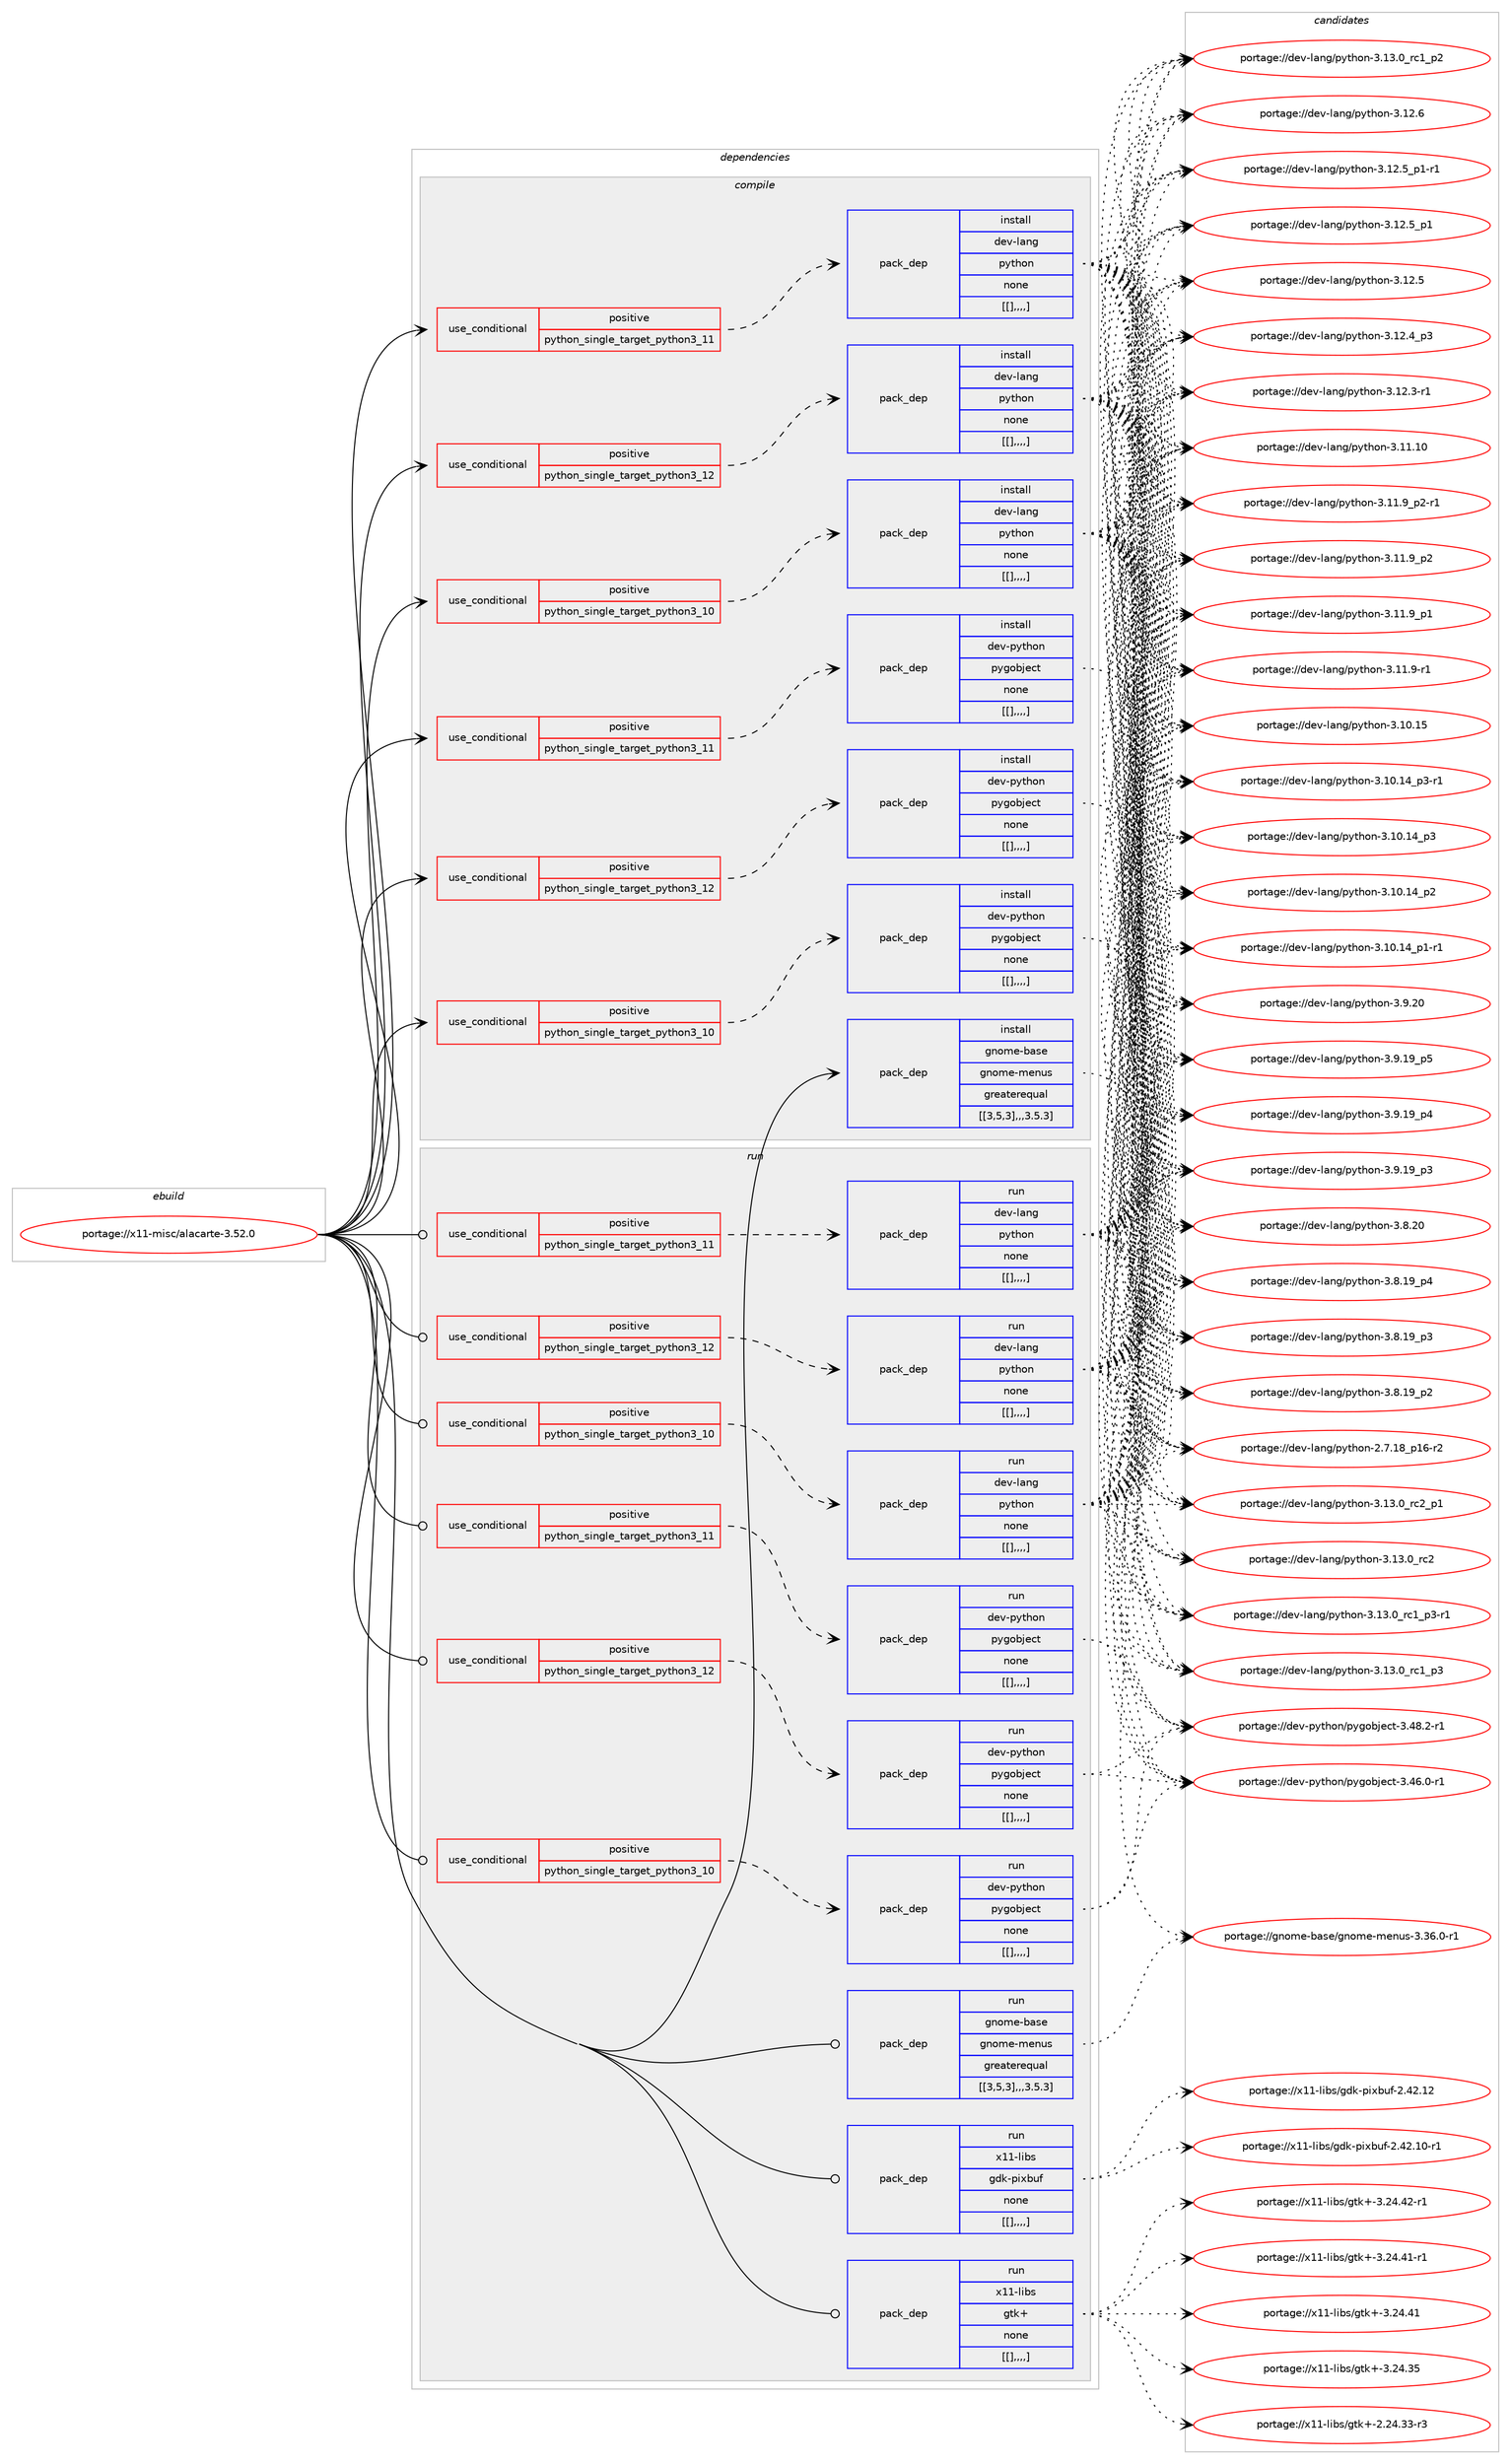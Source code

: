 digraph prolog {

# *************
# Graph options
# *************

newrank=true;
concentrate=true;
compound=true;
graph [rankdir=LR,fontname=Helvetica,fontsize=10,ranksep=1.5];#, ranksep=2.5, nodesep=0.2];
edge  [arrowhead=vee];
node  [fontname=Helvetica,fontsize=10];

# **********
# The ebuild
# **********

subgraph cluster_leftcol {
color=gray;
label=<<i>ebuild</i>>;
id [label="portage://x11-misc/alacarte-3.52.0", color=red, width=4, href="../x11-misc/alacarte-3.52.0.svg"];
}

# ****************
# The dependencies
# ****************

subgraph cluster_midcol {
color=gray;
label=<<i>dependencies</i>>;
subgraph cluster_compile {
fillcolor="#eeeeee";
style=filled;
label=<<i>compile</i>>;
subgraph cond12162 {
dependency34730 [label=<<TABLE BORDER="0" CELLBORDER="1" CELLSPACING="0" CELLPADDING="4"><TR><TD ROWSPAN="3" CELLPADDING="10">use_conditional</TD></TR><TR><TD>positive</TD></TR><TR><TD>python_single_target_python3_10</TD></TR></TABLE>>, shape=none, color=red];
subgraph pack22338 {
dependency34731 [label=<<TABLE BORDER="0" CELLBORDER="1" CELLSPACING="0" CELLPADDING="4" WIDTH="220"><TR><TD ROWSPAN="6" CELLPADDING="30">pack_dep</TD></TR><TR><TD WIDTH="110">install</TD></TR><TR><TD>dev-lang</TD></TR><TR><TD>python</TD></TR><TR><TD>none</TD></TR><TR><TD>[[],,,,]</TD></TR></TABLE>>, shape=none, color=blue];
}
dependency34730:e -> dependency34731:w [weight=20,style="dashed",arrowhead="vee"];
}
id:e -> dependency34730:w [weight=20,style="solid",arrowhead="vee"];
subgraph cond12163 {
dependency34732 [label=<<TABLE BORDER="0" CELLBORDER="1" CELLSPACING="0" CELLPADDING="4"><TR><TD ROWSPAN="3" CELLPADDING="10">use_conditional</TD></TR><TR><TD>positive</TD></TR><TR><TD>python_single_target_python3_10</TD></TR></TABLE>>, shape=none, color=red];
subgraph pack22339 {
dependency34733 [label=<<TABLE BORDER="0" CELLBORDER="1" CELLSPACING="0" CELLPADDING="4" WIDTH="220"><TR><TD ROWSPAN="6" CELLPADDING="30">pack_dep</TD></TR><TR><TD WIDTH="110">install</TD></TR><TR><TD>dev-python</TD></TR><TR><TD>pygobject</TD></TR><TR><TD>none</TD></TR><TR><TD>[[],,,,]</TD></TR></TABLE>>, shape=none, color=blue];
}
dependency34732:e -> dependency34733:w [weight=20,style="dashed",arrowhead="vee"];
}
id:e -> dependency34732:w [weight=20,style="solid",arrowhead="vee"];
subgraph cond12164 {
dependency34734 [label=<<TABLE BORDER="0" CELLBORDER="1" CELLSPACING="0" CELLPADDING="4"><TR><TD ROWSPAN="3" CELLPADDING="10">use_conditional</TD></TR><TR><TD>positive</TD></TR><TR><TD>python_single_target_python3_11</TD></TR></TABLE>>, shape=none, color=red];
subgraph pack22340 {
dependency34735 [label=<<TABLE BORDER="0" CELLBORDER="1" CELLSPACING="0" CELLPADDING="4" WIDTH="220"><TR><TD ROWSPAN="6" CELLPADDING="30">pack_dep</TD></TR><TR><TD WIDTH="110">install</TD></TR><TR><TD>dev-lang</TD></TR><TR><TD>python</TD></TR><TR><TD>none</TD></TR><TR><TD>[[],,,,]</TD></TR></TABLE>>, shape=none, color=blue];
}
dependency34734:e -> dependency34735:w [weight=20,style="dashed",arrowhead="vee"];
}
id:e -> dependency34734:w [weight=20,style="solid",arrowhead="vee"];
subgraph cond12165 {
dependency34736 [label=<<TABLE BORDER="0" CELLBORDER="1" CELLSPACING="0" CELLPADDING="4"><TR><TD ROWSPAN="3" CELLPADDING="10">use_conditional</TD></TR><TR><TD>positive</TD></TR><TR><TD>python_single_target_python3_11</TD></TR></TABLE>>, shape=none, color=red];
subgraph pack22341 {
dependency34737 [label=<<TABLE BORDER="0" CELLBORDER="1" CELLSPACING="0" CELLPADDING="4" WIDTH="220"><TR><TD ROWSPAN="6" CELLPADDING="30">pack_dep</TD></TR><TR><TD WIDTH="110">install</TD></TR><TR><TD>dev-python</TD></TR><TR><TD>pygobject</TD></TR><TR><TD>none</TD></TR><TR><TD>[[],,,,]</TD></TR></TABLE>>, shape=none, color=blue];
}
dependency34736:e -> dependency34737:w [weight=20,style="dashed",arrowhead="vee"];
}
id:e -> dependency34736:w [weight=20,style="solid",arrowhead="vee"];
subgraph cond12166 {
dependency34738 [label=<<TABLE BORDER="0" CELLBORDER="1" CELLSPACING="0" CELLPADDING="4"><TR><TD ROWSPAN="3" CELLPADDING="10">use_conditional</TD></TR><TR><TD>positive</TD></TR><TR><TD>python_single_target_python3_12</TD></TR></TABLE>>, shape=none, color=red];
subgraph pack22342 {
dependency34739 [label=<<TABLE BORDER="0" CELLBORDER="1" CELLSPACING="0" CELLPADDING="4" WIDTH="220"><TR><TD ROWSPAN="6" CELLPADDING="30">pack_dep</TD></TR><TR><TD WIDTH="110">install</TD></TR><TR><TD>dev-lang</TD></TR><TR><TD>python</TD></TR><TR><TD>none</TD></TR><TR><TD>[[],,,,]</TD></TR></TABLE>>, shape=none, color=blue];
}
dependency34738:e -> dependency34739:w [weight=20,style="dashed",arrowhead="vee"];
}
id:e -> dependency34738:w [weight=20,style="solid",arrowhead="vee"];
subgraph cond12167 {
dependency34740 [label=<<TABLE BORDER="0" CELLBORDER="1" CELLSPACING="0" CELLPADDING="4"><TR><TD ROWSPAN="3" CELLPADDING="10">use_conditional</TD></TR><TR><TD>positive</TD></TR><TR><TD>python_single_target_python3_12</TD></TR></TABLE>>, shape=none, color=red];
subgraph pack22343 {
dependency34741 [label=<<TABLE BORDER="0" CELLBORDER="1" CELLSPACING="0" CELLPADDING="4" WIDTH="220"><TR><TD ROWSPAN="6" CELLPADDING="30">pack_dep</TD></TR><TR><TD WIDTH="110">install</TD></TR><TR><TD>dev-python</TD></TR><TR><TD>pygobject</TD></TR><TR><TD>none</TD></TR><TR><TD>[[],,,,]</TD></TR></TABLE>>, shape=none, color=blue];
}
dependency34740:e -> dependency34741:w [weight=20,style="dashed",arrowhead="vee"];
}
id:e -> dependency34740:w [weight=20,style="solid",arrowhead="vee"];
subgraph pack22344 {
dependency34742 [label=<<TABLE BORDER="0" CELLBORDER="1" CELLSPACING="0" CELLPADDING="4" WIDTH="220"><TR><TD ROWSPAN="6" CELLPADDING="30">pack_dep</TD></TR><TR><TD WIDTH="110">install</TD></TR><TR><TD>gnome-base</TD></TR><TR><TD>gnome-menus</TD></TR><TR><TD>greaterequal</TD></TR><TR><TD>[[3,5,3],,,3.5.3]</TD></TR></TABLE>>, shape=none, color=blue];
}
id:e -> dependency34742:w [weight=20,style="solid",arrowhead="vee"];
}
subgraph cluster_compileandrun {
fillcolor="#eeeeee";
style=filled;
label=<<i>compile and run</i>>;
}
subgraph cluster_run {
fillcolor="#eeeeee";
style=filled;
label=<<i>run</i>>;
subgraph cond12168 {
dependency34743 [label=<<TABLE BORDER="0" CELLBORDER="1" CELLSPACING="0" CELLPADDING="4"><TR><TD ROWSPAN="3" CELLPADDING="10">use_conditional</TD></TR><TR><TD>positive</TD></TR><TR><TD>python_single_target_python3_10</TD></TR></TABLE>>, shape=none, color=red];
subgraph pack22345 {
dependency34744 [label=<<TABLE BORDER="0" CELLBORDER="1" CELLSPACING="0" CELLPADDING="4" WIDTH="220"><TR><TD ROWSPAN="6" CELLPADDING="30">pack_dep</TD></TR><TR><TD WIDTH="110">run</TD></TR><TR><TD>dev-lang</TD></TR><TR><TD>python</TD></TR><TR><TD>none</TD></TR><TR><TD>[[],,,,]</TD></TR></TABLE>>, shape=none, color=blue];
}
dependency34743:e -> dependency34744:w [weight=20,style="dashed",arrowhead="vee"];
}
id:e -> dependency34743:w [weight=20,style="solid",arrowhead="odot"];
subgraph cond12169 {
dependency34745 [label=<<TABLE BORDER="0" CELLBORDER="1" CELLSPACING="0" CELLPADDING="4"><TR><TD ROWSPAN="3" CELLPADDING="10">use_conditional</TD></TR><TR><TD>positive</TD></TR><TR><TD>python_single_target_python3_10</TD></TR></TABLE>>, shape=none, color=red];
subgraph pack22346 {
dependency34746 [label=<<TABLE BORDER="0" CELLBORDER="1" CELLSPACING="0" CELLPADDING="4" WIDTH="220"><TR><TD ROWSPAN="6" CELLPADDING="30">pack_dep</TD></TR><TR><TD WIDTH="110">run</TD></TR><TR><TD>dev-python</TD></TR><TR><TD>pygobject</TD></TR><TR><TD>none</TD></TR><TR><TD>[[],,,,]</TD></TR></TABLE>>, shape=none, color=blue];
}
dependency34745:e -> dependency34746:w [weight=20,style="dashed",arrowhead="vee"];
}
id:e -> dependency34745:w [weight=20,style="solid",arrowhead="odot"];
subgraph cond12170 {
dependency34747 [label=<<TABLE BORDER="0" CELLBORDER="1" CELLSPACING="0" CELLPADDING="4"><TR><TD ROWSPAN="3" CELLPADDING="10">use_conditional</TD></TR><TR><TD>positive</TD></TR><TR><TD>python_single_target_python3_11</TD></TR></TABLE>>, shape=none, color=red];
subgraph pack22347 {
dependency34748 [label=<<TABLE BORDER="0" CELLBORDER="1" CELLSPACING="0" CELLPADDING="4" WIDTH="220"><TR><TD ROWSPAN="6" CELLPADDING="30">pack_dep</TD></TR><TR><TD WIDTH="110">run</TD></TR><TR><TD>dev-lang</TD></TR><TR><TD>python</TD></TR><TR><TD>none</TD></TR><TR><TD>[[],,,,]</TD></TR></TABLE>>, shape=none, color=blue];
}
dependency34747:e -> dependency34748:w [weight=20,style="dashed",arrowhead="vee"];
}
id:e -> dependency34747:w [weight=20,style="solid",arrowhead="odot"];
subgraph cond12171 {
dependency34749 [label=<<TABLE BORDER="0" CELLBORDER="1" CELLSPACING="0" CELLPADDING="4"><TR><TD ROWSPAN="3" CELLPADDING="10">use_conditional</TD></TR><TR><TD>positive</TD></TR><TR><TD>python_single_target_python3_11</TD></TR></TABLE>>, shape=none, color=red];
subgraph pack22348 {
dependency34750 [label=<<TABLE BORDER="0" CELLBORDER="1" CELLSPACING="0" CELLPADDING="4" WIDTH="220"><TR><TD ROWSPAN="6" CELLPADDING="30">pack_dep</TD></TR><TR><TD WIDTH="110">run</TD></TR><TR><TD>dev-python</TD></TR><TR><TD>pygobject</TD></TR><TR><TD>none</TD></TR><TR><TD>[[],,,,]</TD></TR></TABLE>>, shape=none, color=blue];
}
dependency34749:e -> dependency34750:w [weight=20,style="dashed",arrowhead="vee"];
}
id:e -> dependency34749:w [weight=20,style="solid",arrowhead="odot"];
subgraph cond12172 {
dependency34751 [label=<<TABLE BORDER="0" CELLBORDER="1" CELLSPACING="0" CELLPADDING="4"><TR><TD ROWSPAN="3" CELLPADDING="10">use_conditional</TD></TR><TR><TD>positive</TD></TR><TR><TD>python_single_target_python3_12</TD></TR></TABLE>>, shape=none, color=red];
subgraph pack22349 {
dependency34752 [label=<<TABLE BORDER="0" CELLBORDER="1" CELLSPACING="0" CELLPADDING="4" WIDTH="220"><TR><TD ROWSPAN="6" CELLPADDING="30">pack_dep</TD></TR><TR><TD WIDTH="110">run</TD></TR><TR><TD>dev-lang</TD></TR><TR><TD>python</TD></TR><TR><TD>none</TD></TR><TR><TD>[[],,,,]</TD></TR></TABLE>>, shape=none, color=blue];
}
dependency34751:e -> dependency34752:w [weight=20,style="dashed",arrowhead="vee"];
}
id:e -> dependency34751:w [weight=20,style="solid",arrowhead="odot"];
subgraph cond12173 {
dependency34753 [label=<<TABLE BORDER="0" CELLBORDER="1" CELLSPACING="0" CELLPADDING="4"><TR><TD ROWSPAN="3" CELLPADDING="10">use_conditional</TD></TR><TR><TD>positive</TD></TR><TR><TD>python_single_target_python3_12</TD></TR></TABLE>>, shape=none, color=red];
subgraph pack22350 {
dependency34754 [label=<<TABLE BORDER="0" CELLBORDER="1" CELLSPACING="0" CELLPADDING="4" WIDTH="220"><TR><TD ROWSPAN="6" CELLPADDING="30">pack_dep</TD></TR><TR><TD WIDTH="110">run</TD></TR><TR><TD>dev-python</TD></TR><TR><TD>pygobject</TD></TR><TR><TD>none</TD></TR><TR><TD>[[],,,,]</TD></TR></TABLE>>, shape=none, color=blue];
}
dependency34753:e -> dependency34754:w [weight=20,style="dashed",arrowhead="vee"];
}
id:e -> dependency34753:w [weight=20,style="solid",arrowhead="odot"];
subgraph pack22351 {
dependency34755 [label=<<TABLE BORDER="0" CELLBORDER="1" CELLSPACING="0" CELLPADDING="4" WIDTH="220"><TR><TD ROWSPAN="6" CELLPADDING="30">pack_dep</TD></TR><TR><TD WIDTH="110">run</TD></TR><TR><TD>gnome-base</TD></TR><TR><TD>gnome-menus</TD></TR><TR><TD>greaterequal</TD></TR><TR><TD>[[3,5,3],,,3.5.3]</TD></TR></TABLE>>, shape=none, color=blue];
}
id:e -> dependency34755:w [weight=20,style="solid",arrowhead="odot"];
subgraph pack22352 {
dependency34756 [label=<<TABLE BORDER="0" CELLBORDER="1" CELLSPACING="0" CELLPADDING="4" WIDTH="220"><TR><TD ROWSPAN="6" CELLPADDING="30">pack_dep</TD></TR><TR><TD WIDTH="110">run</TD></TR><TR><TD>x11-libs</TD></TR><TR><TD>gdk-pixbuf</TD></TR><TR><TD>none</TD></TR><TR><TD>[[],,,,]</TD></TR></TABLE>>, shape=none, color=blue];
}
id:e -> dependency34756:w [weight=20,style="solid",arrowhead="odot"];
subgraph pack22353 {
dependency34757 [label=<<TABLE BORDER="0" CELLBORDER="1" CELLSPACING="0" CELLPADDING="4" WIDTH="220"><TR><TD ROWSPAN="6" CELLPADDING="30">pack_dep</TD></TR><TR><TD WIDTH="110">run</TD></TR><TR><TD>x11-libs</TD></TR><TR><TD>gtk+</TD></TR><TR><TD>none</TD></TR><TR><TD>[[],,,,]</TD></TR></TABLE>>, shape=none, color=blue];
}
id:e -> dependency34757:w [weight=20,style="solid",arrowhead="odot"];
}
}

# **************
# The candidates
# **************

subgraph cluster_choices {
rank=same;
color=gray;
label=<<i>candidates</i>>;

subgraph choice22338 {
color=black;
nodesep=1;
choice100101118451089711010347112121116104111110455146495146489511499509511249 [label="portage://dev-lang/python-3.13.0_rc2_p1", color=red, width=4,href="../dev-lang/python-3.13.0_rc2_p1.svg"];
choice10010111845108971101034711212111610411111045514649514648951149950 [label="portage://dev-lang/python-3.13.0_rc2", color=red, width=4,href="../dev-lang/python-3.13.0_rc2.svg"];
choice1001011184510897110103471121211161041111104551464951464895114994995112514511449 [label="portage://dev-lang/python-3.13.0_rc1_p3-r1", color=red, width=4,href="../dev-lang/python-3.13.0_rc1_p3-r1.svg"];
choice100101118451089711010347112121116104111110455146495146489511499499511251 [label="portage://dev-lang/python-3.13.0_rc1_p3", color=red, width=4,href="../dev-lang/python-3.13.0_rc1_p3.svg"];
choice100101118451089711010347112121116104111110455146495146489511499499511250 [label="portage://dev-lang/python-3.13.0_rc1_p2", color=red, width=4,href="../dev-lang/python-3.13.0_rc1_p2.svg"];
choice10010111845108971101034711212111610411111045514649504654 [label="portage://dev-lang/python-3.12.6", color=red, width=4,href="../dev-lang/python-3.12.6.svg"];
choice1001011184510897110103471121211161041111104551464950465395112494511449 [label="portage://dev-lang/python-3.12.5_p1-r1", color=red, width=4,href="../dev-lang/python-3.12.5_p1-r1.svg"];
choice100101118451089711010347112121116104111110455146495046539511249 [label="portage://dev-lang/python-3.12.5_p1", color=red, width=4,href="../dev-lang/python-3.12.5_p1.svg"];
choice10010111845108971101034711212111610411111045514649504653 [label="portage://dev-lang/python-3.12.5", color=red, width=4,href="../dev-lang/python-3.12.5.svg"];
choice100101118451089711010347112121116104111110455146495046529511251 [label="portage://dev-lang/python-3.12.4_p3", color=red, width=4,href="../dev-lang/python-3.12.4_p3.svg"];
choice100101118451089711010347112121116104111110455146495046514511449 [label="portage://dev-lang/python-3.12.3-r1", color=red, width=4,href="../dev-lang/python-3.12.3-r1.svg"];
choice1001011184510897110103471121211161041111104551464949464948 [label="portage://dev-lang/python-3.11.10", color=red, width=4,href="../dev-lang/python-3.11.10.svg"];
choice1001011184510897110103471121211161041111104551464949465795112504511449 [label="portage://dev-lang/python-3.11.9_p2-r1", color=red, width=4,href="../dev-lang/python-3.11.9_p2-r1.svg"];
choice100101118451089711010347112121116104111110455146494946579511250 [label="portage://dev-lang/python-3.11.9_p2", color=red, width=4,href="../dev-lang/python-3.11.9_p2.svg"];
choice100101118451089711010347112121116104111110455146494946579511249 [label="portage://dev-lang/python-3.11.9_p1", color=red, width=4,href="../dev-lang/python-3.11.9_p1.svg"];
choice100101118451089711010347112121116104111110455146494946574511449 [label="portage://dev-lang/python-3.11.9-r1", color=red, width=4,href="../dev-lang/python-3.11.9-r1.svg"];
choice1001011184510897110103471121211161041111104551464948464953 [label="portage://dev-lang/python-3.10.15", color=red, width=4,href="../dev-lang/python-3.10.15.svg"];
choice100101118451089711010347112121116104111110455146494846495295112514511449 [label="portage://dev-lang/python-3.10.14_p3-r1", color=red, width=4,href="../dev-lang/python-3.10.14_p3-r1.svg"];
choice10010111845108971101034711212111610411111045514649484649529511251 [label="portage://dev-lang/python-3.10.14_p3", color=red, width=4,href="../dev-lang/python-3.10.14_p3.svg"];
choice10010111845108971101034711212111610411111045514649484649529511250 [label="portage://dev-lang/python-3.10.14_p2", color=red, width=4,href="../dev-lang/python-3.10.14_p2.svg"];
choice100101118451089711010347112121116104111110455146494846495295112494511449 [label="portage://dev-lang/python-3.10.14_p1-r1", color=red, width=4,href="../dev-lang/python-3.10.14_p1-r1.svg"];
choice10010111845108971101034711212111610411111045514657465048 [label="portage://dev-lang/python-3.9.20", color=red, width=4,href="../dev-lang/python-3.9.20.svg"];
choice100101118451089711010347112121116104111110455146574649579511253 [label="portage://dev-lang/python-3.9.19_p5", color=red, width=4,href="../dev-lang/python-3.9.19_p5.svg"];
choice100101118451089711010347112121116104111110455146574649579511252 [label="portage://dev-lang/python-3.9.19_p4", color=red, width=4,href="../dev-lang/python-3.9.19_p4.svg"];
choice100101118451089711010347112121116104111110455146574649579511251 [label="portage://dev-lang/python-3.9.19_p3", color=red, width=4,href="../dev-lang/python-3.9.19_p3.svg"];
choice10010111845108971101034711212111610411111045514656465048 [label="portage://dev-lang/python-3.8.20", color=red, width=4,href="../dev-lang/python-3.8.20.svg"];
choice100101118451089711010347112121116104111110455146564649579511252 [label="portage://dev-lang/python-3.8.19_p4", color=red, width=4,href="../dev-lang/python-3.8.19_p4.svg"];
choice100101118451089711010347112121116104111110455146564649579511251 [label="portage://dev-lang/python-3.8.19_p3", color=red, width=4,href="../dev-lang/python-3.8.19_p3.svg"];
choice100101118451089711010347112121116104111110455146564649579511250 [label="portage://dev-lang/python-3.8.19_p2", color=red, width=4,href="../dev-lang/python-3.8.19_p2.svg"];
choice100101118451089711010347112121116104111110455046554649569511249544511450 [label="portage://dev-lang/python-2.7.18_p16-r2", color=red, width=4,href="../dev-lang/python-2.7.18_p16-r2.svg"];
dependency34731:e -> choice100101118451089711010347112121116104111110455146495146489511499509511249:w [style=dotted,weight="100"];
dependency34731:e -> choice10010111845108971101034711212111610411111045514649514648951149950:w [style=dotted,weight="100"];
dependency34731:e -> choice1001011184510897110103471121211161041111104551464951464895114994995112514511449:w [style=dotted,weight="100"];
dependency34731:e -> choice100101118451089711010347112121116104111110455146495146489511499499511251:w [style=dotted,weight="100"];
dependency34731:e -> choice100101118451089711010347112121116104111110455146495146489511499499511250:w [style=dotted,weight="100"];
dependency34731:e -> choice10010111845108971101034711212111610411111045514649504654:w [style=dotted,weight="100"];
dependency34731:e -> choice1001011184510897110103471121211161041111104551464950465395112494511449:w [style=dotted,weight="100"];
dependency34731:e -> choice100101118451089711010347112121116104111110455146495046539511249:w [style=dotted,weight="100"];
dependency34731:e -> choice10010111845108971101034711212111610411111045514649504653:w [style=dotted,weight="100"];
dependency34731:e -> choice100101118451089711010347112121116104111110455146495046529511251:w [style=dotted,weight="100"];
dependency34731:e -> choice100101118451089711010347112121116104111110455146495046514511449:w [style=dotted,weight="100"];
dependency34731:e -> choice1001011184510897110103471121211161041111104551464949464948:w [style=dotted,weight="100"];
dependency34731:e -> choice1001011184510897110103471121211161041111104551464949465795112504511449:w [style=dotted,weight="100"];
dependency34731:e -> choice100101118451089711010347112121116104111110455146494946579511250:w [style=dotted,weight="100"];
dependency34731:e -> choice100101118451089711010347112121116104111110455146494946579511249:w [style=dotted,weight="100"];
dependency34731:e -> choice100101118451089711010347112121116104111110455146494946574511449:w [style=dotted,weight="100"];
dependency34731:e -> choice1001011184510897110103471121211161041111104551464948464953:w [style=dotted,weight="100"];
dependency34731:e -> choice100101118451089711010347112121116104111110455146494846495295112514511449:w [style=dotted,weight="100"];
dependency34731:e -> choice10010111845108971101034711212111610411111045514649484649529511251:w [style=dotted,weight="100"];
dependency34731:e -> choice10010111845108971101034711212111610411111045514649484649529511250:w [style=dotted,weight="100"];
dependency34731:e -> choice100101118451089711010347112121116104111110455146494846495295112494511449:w [style=dotted,weight="100"];
dependency34731:e -> choice10010111845108971101034711212111610411111045514657465048:w [style=dotted,weight="100"];
dependency34731:e -> choice100101118451089711010347112121116104111110455146574649579511253:w [style=dotted,weight="100"];
dependency34731:e -> choice100101118451089711010347112121116104111110455146574649579511252:w [style=dotted,weight="100"];
dependency34731:e -> choice100101118451089711010347112121116104111110455146574649579511251:w [style=dotted,weight="100"];
dependency34731:e -> choice10010111845108971101034711212111610411111045514656465048:w [style=dotted,weight="100"];
dependency34731:e -> choice100101118451089711010347112121116104111110455146564649579511252:w [style=dotted,weight="100"];
dependency34731:e -> choice100101118451089711010347112121116104111110455146564649579511251:w [style=dotted,weight="100"];
dependency34731:e -> choice100101118451089711010347112121116104111110455146564649579511250:w [style=dotted,weight="100"];
dependency34731:e -> choice100101118451089711010347112121116104111110455046554649569511249544511450:w [style=dotted,weight="100"];
}
subgraph choice22339 {
color=black;
nodesep=1;
choice10010111845112121116104111110471121211031119810610199116455146525646504511449 [label="portage://dev-python/pygobject-3.48.2-r1", color=red, width=4,href="../dev-python/pygobject-3.48.2-r1.svg"];
choice10010111845112121116104111110471121211031119810610199116455146525446484511449 [label="portage://dev-python/pygobject-3.46.0-r1", color=red, width=4,href="../dev-python/pygobject-3.46.0-r1.svg"];
dependency34733:e -> choice10010111845112121116104111110471121211031119810610199116455146525646504511449:w [style=dotted,weight="100"];
dependency34733:e -> choice10010111845112121116104111110471121211031119810610199116455146525446484511449:w [style=dotted,weight="100"];
}
subgraph choice22340 {
color=black;
nodesep=1;
choice100101118451089711010347112121116104111110455146495146489511499509511249 [label="portage://dev-lang/python-3.13.0_rc2_p1", color=red, width=4,href="../dev-lang/python-3.13.0_rc2_p1.svg"];
choice10010111845108971101034711212111610411111045514649514648951149950 [label="portage://dev-lang/python-3.13.0_rc2", color=red, width=4,href="../dev-lang/python-3.13.0_rc2.svg"];
choice1001011184510897110103471121211161041111104551464951464895114994995112514511449 [label="portage://dev-lang/python-3.13.0_rc1_p3-r1", color=red, width=4,href="../dev-lang/python-3.13.0_rc1_p3-r1.svg"];
choice100101118451089711010347112121116104111110455146495146489511499499511251 [label="portage://dev-lang/python-3.13.0_rc1_p3", color=red, width=4,href="../dev-lang/python-3.13.0_rc1_p3.svg"];
choice100101118451089711010347112121116104111110455146495146489511499499511250 [label="portage://dev-lang/python-3.13.0_rc1_p2", color=red, width=4,href="../dev-lang/python-3.13.0_rc1_p2.svg"];
choice10010111845108971101034711212111610411111045514649504654 [label="portage://dev-lang/python-3.12.6", color=red, width=4,href="../dev-lang/python-3.12.6.svg"];
choice1001011184510897110103471121211161041111104551464950465395112494511449 [label="portage://dev-lang/python-3.12.5_p1-r1", color=red, width=4,href="../dev-lang/python-3.12.5_p1-r1.svg"];
choice100101118451089711010347112121116104111110455146495046539511249 [label="portage://dev-lang/python-3.12.5_p1", color=red, width=4,href="../dev-lang/python-3.12.5_p1.svg"];
choice10010111845108971101034711212111610411111045514649504653 [label="portage://dev-lang/python-3.12.5", color=red, width=4,href="../dev-lang/python-3.12.5.svg"];
choice100101118451089711010347112121116104111110455146495046529511251 [label="portage://dev-lang/python-3.12.4_p3", color=red, width=4,href="../dev-lang/python-3.12.4_p3.svg"];
choice100101118451089711010347112121116104111110455146495046514511449 [label="portage://dev-lang/python-3.12.3-r1", color=red, width=4,href="../dev-lang/python-3.12.3-r1.svg"];
choice1001011184510897110103471121211161041111104551464949464948 [label="portage://dev-lang/python-3.11.10", color=red, width=4,href="../dev-lang/python-3.11.10.svg"];
choice1001011184510897110103471121211161041111104551464949465795112504511449 [label="portage://dev-lang/python-3.11.9_p2-r1", color=red, width=4,href="../dev-lang/python-3.11.9_p2-r1.svg"];
choice100101118451089711010347112121116104111110455146494946579511250 [label="portage://dev-lang/python-3.11.9_p2", color=red, width=4,href="../dev-lang/python-3.11.9_p2.svg"];
choice100101118451089711010347112121116104111110455146494946579511249 [label="portage://dev-lang/python-3.11.9_p1", color=red, width=4,href="../dev-lang/python-3.11.9_p1.svg"];
choice100101118451089711010347112121116104111110455146494946574511449 [label="portage://dev-lang/python-3.11.9-r1", color=red, width=4,href="../dev-lang/python-3.11.9-r1.svg"];
choice1001011184510897110103471121211161041111104551464948464953 [label="portage://dev-lang/python-3.10.15", color=red, width=4,href="../dev-lang/python-3.10.15.svg"];
choice100101118451089711010347112121116104111110455146494846495295112514511449 [label="portage://dev-lang/python-3.10.14_p3-r1", color=red, width=4,href="../dev-lang/python-3.10.14_p3-r1.svg"];
choice10010111845108971101034711212111610411111045514649484649529511251 [label="portage://dev-lang/python-3.10.14_p3", color=red, width=4,href="../dev-lang/python-3.10.14_p3.svg"];
choice10010111845108971101034711212111610411111045514649484649529511250 [label="portage://dev-lang/python-3.10.14_p2", color=red, width=4,href="../dev-lang/python-3.10.14_p2.svg"];
choice100101118451089711010347112121116104111110455146494846495295112494511449 [label="portage://dev-lang/python-3.10.14_p1-r1", color=red, width=4,href="../dev-lang/python-3.10.14_p1-r1.svg"];
choice10010111845108971101034711212111610411111045514657465048 [label="portage://dev-lang/python-3.9.20", color=red, width=4,href="../dev-lang/python-3.9.20.svg"];
choice100101118451089711010347112121116104111110455146574649579511253 [label="portage://dev-lang/python-3.9.19_p5", color=red, width=4,href="../dev-lang/python-3.9.19_p5.svg"];
choice100101118451089711010347112121116104111110455146574649579511252 [label="portage://dev-lang/python-3.9.19_p4", color=red, width=4,href="../dev-lang/python-3.9.19_p4.svg"];
choice100101118451089711010347112121116104111110455146574649579511251 [label="portage://dev-lang/python-3.9.19_p3", color=red, width=4,href="../dev-lang/python-3.9.19_p3.svg"];
choice10010111845108971101034711212111610411111045514656465048 [label="portage://dev-lang/python-3.8.20", color=red, width=4,href="../dev-lang/python-3.8.20.svg"];
choice100101118451089711010347112121116104111110455146564649579511252 [label="portage://dev-lang/python-3.8.19_p4", color=red, width=4,href="../dev-lang/python-3.8.19_p4.svg"];
choice100101118451089711010347112121116104111110455146564649579511251 [label="portage://dev-lang/python-3.8.19_p3", color=red, width=4,href="../dev-lang/python-3.8.19_p3.svg"];
choice100101118451089711010347112121116104111110455146564649579511250 [label="portage://dev-lang/python-3.8.19_p2", color=red, width=4,href="../dev-lang/python-3.8.19_p2.svg"];
choice100101118451089711010347112121116104111110455046554649569511249544511450 [label="portage://dev-lang/python-2.7.18_p16-r2", color=red, width=4,href="../dev-lang/python-2.7.18_p16-r2.svg"];
dependency34735:e -> choice100101118451089711010347112121116104111110455146495146489511499509511249:w [style=dotted,weight="100"];
dependency34735:e -> choice10010111845108971101034711212111610411111045514649514648951149950:w [style=dotted,weight="100"];
dependency34735:e -> choice1001011184510897110103471121211161041111104551464951464895114994995112514511449:w [style=dotted,weight="100"];
dependency34735:e -> choice100101118451089711010347112121116104111110455146495146489511499499511251:w [style=dotted,weight="100"];
dependency34735:e -> choice100101118451089711010347112121116104111110455146495146489511499499511250:w [style=dotted,weight="100"];
dependency34735:e -> choice10010111845108971101034711212111610411111045514649504654:w [style=dotted,weight="100"];
dependency34735:e -> choice1001011184510897110103471121211161041111104551464950465395112494511449:w [style=dotted,weight="100"];
dependency34735:e -> choice100101118451089711010347112121116104111110455146495046539511249:w [style=dotted,weight="100"];
dependency34735:e -> choice10010111845108971101034711212111610411111045514649504653:w [style=dotted,weight="100"];
dependency34735:e -> choice100101118451089711010347112121116104111110455146495046529511251:w [style=dotted,weight="100"];
dependency34735:e -> choice100101118451089711010347112121116104111110455146495046514511449:w [style=dotted,weight="100"];
dependency34735:e -> choice1001011184510897110103471121211161041111104551464949464948:w [style=dotted,weight="100"];
dependency34735:e -> choice1001011184510897110103471121211161041111104551464949465795112504511449:w [style=dotted,weight="100"];
dependency34735:e -> choice100101118451089711010347112121116104111110455146494946579511250:w [style=dotted,weight="100"];
dependency34735:e -> choice100101118451089711010347112121116104111110455146494946579511249:w [style=dotted,weight="100"];
dependency34735:e -> choice100101118451089711010347112121116104111110455146494946574511449:w [style=dotted,weight="100"];
dependency34735:e -> choice1001011184510897110103471121211161041111104551464948464953:w [style=dotted,weight="100"];
dependency34735:e -> choice100101118451089711010347112121116104111110455146494846495295112514511449:w [style=dotted,weight="100"];
dependency34735:e -> choice10010111845108971101034711212111610411111045514649484649529511251:w [style=dotted,weight="100"];
dependency34735:e -> choice10010111845108971101034711212111610411111045514649484649529511250:w [style=dotted,weight="100"];
dependency34735:e -> choice100101118451089711010347112121116104111110455146494846495295112494511449:w [style=dotted,weight="100"];
dependency34735:e -> choice10010111845108971101034711212111610411111045514657465048:w [style=dotted,weight="100"];
dependency34735:e -> choice100101118451089711010347112121116104111110455146574649579511253:w [style=dotted,weight="100"];
dependency34735:e -> choice100101118451089711010347112121116104111110455146574649579511252:w [style=dotted,weight="100"];
dependency34735:e -> choice100101118451089711010347112121116104111110455146574649579511251:w [style=dotted,weight="100"];
dependency34735:e -> choice10010111845108971101034711212111610411111045514656465048:w [style=dotted,weight="100"];
dependency34735:e -> choice100101118451089711010347112121116104111110455146564649579511252:w [style=dotted,weight="100"];
dependency34735:e -> choice100101118451089711010347112121116104111110455146564649579511251:w [style=dotted,weight="100"];
dependency34735:e -> choice100101118451089711010347112121116104111110455146564649579511250:w [style=dotted,weight="100"];
dependency34735:e -> choice100101118451089711010347112121116104111110455046554649569511249544511450:w [style=dotted,weight="100"];
}
subgraph choice22341 {
color=black;
nodesep=1;
choice10010111845112121116104111110471121211031119810610199116455146525646504511449 [label="portage://dev-python/pygobject-3.48.2-r1", color=red, width=4,href="../dev-python/pygobject-3.48.2-r1.svg"];
choice10010111845112121116104111110471121211031119810610199116455146525446484511449 [label="portage://dev-python/pygobject-3.46.0-r1", color=red, width=4,href="../dev-python/pygobject-3.46.0-r1.svg"];
dependency34737:e -> choice10010111845112121116104111110471121211031119810610199116455146525646504511449:w [style=dotted,weight="100"];
dependency34737:e -> choice10010111845112121116104111110471121211031119810610199116455146525446484511449:w [style=dotted,weight="100"];
}
subgraph choice22342 {
color=black;
nodesep=1;
choice100101118451089711010347112121116104111110455146495146489511499509511249 [label="portage://dev-lang/python-3.13.0_rc2_p1", color=red, width=4,href="../dev-lang/python-3.13.0_rc2_p1.svg"];
choice10010111845108971101034711212111610411111045514649514648951149950 [label="portage://dev-lang/python-3.13.0_rc2", color=red, width=4,href="../dev-lang/python-3.13.0_rc2.svg"];
choice1001011184510897110103471121211161041111104551464951464895114994995112514511449 [label="portage://dev-lang/python-3.13.0_rc1_p3-r1", color=red, width=4,href="../dev-lang/python-3.13.0_rc1_p3-r1.svg"];
choice100101118451089711010347112121116104111110455146495146489511499499511251 [label="portage://dev-lang/python-3.13.0_rc1_p3", color=red, width=4,href="../dev-lang/python-3.13.0_rc1_p3.svg"];
choice100101118451089711010347112121116104111110455146495146489511499499511250 [label="portage://dev-lang/python-3.13.0_rc1_p2", color=red, width=4,href="../dev-lang/python-3.13.0_rc1_p2.svg"];
choice10010111845108971101034711212111610411111045514649504654 [label="portage://dev-lang/python-3.12.6", color=red, width=4,href="../dev-lang/python-3.12.6.svg"];
choice1001011184510897110103471121211161041111104551464950465395112494511449 [label="portage://dev-lang/python-3.12.5_p1-r1", color=red, width=4,href="../dev-lang/python-3.12.5_p1-r1.svg"];
choice100101118451089711010347112121116104111110455146495046539511249 [label="portage://dev-lang/python-3.12.5_p1", color=red, width=4,href="../dev-lang/python-3.12.5_p1.svg"];
choice10010111845108971101034711212111610411111045514649504653 [label="portage://dev-lang/python-3.12.5", color=red, width=4,href="../dev-lang/python-3.12.5.svg"];
choice100101118451089711010347112121116104111110455146495046529511251 [label="portage://dev-lang/python-3.12.4_p3", color=red, width=4,href="../dev-lang/python-3.12.4_p3.svg"];
choice100101118451089711010347112121116104111110455146495046514511449 [label="portage://dev-lang/python-3.12.3-r1", color=red, width=4,href="../dev-lang/python-3.12.3-r1.svg"];
choice1001011184510897110103471121211161041111104551464949464948 [label="portage://dev-lang/python-3.11.10", color=red, width=4,href="../dev-lang/python-3.11.10.svg"];
choice1001011184510897110103471121211161041111104551464949465795112504511449 [label="portage://dev-lang/python-3.11.9_p2-r1", color=red, width=4,href="../dev-lang/python-3.11.9_p2-r1.svg"];
choice100101118451089711010347112121116104111110455146494946579511250 [label="portage://dev-lang/python-3.11.9_p2", color=red, width=4,href="../dev-lang/python-3.11.9_p2.svg"];
choice100101118451089711010347112121116104111110455146494946579511249 [label="portage://dev-lang/python-3.11.9_p1", color=red, width=4,href="../dev-lang/python-3.11.9_p1.svg"];
choice100101118451089711010347112121116104111110455146494946574511449 [label="portage://dev-lang/python-3.11.9-r1", color=red, width=4,href="../dev-lang/python-3.11.9-r1.svg"];
choice1001011184510897110103471121211161041111104551464948464953 [label="portage://dev-lang/python-3.10.15", color=red, width=4,href="../dev-lang/python-3.10.15.svg"];
choice100101118451089711010347112121116104111110455146494846495295112514511449 [label="portage://dev-lang/python-3.10.14_p3-r1", color=red, width=4,href="../dev-lang/python-3.10.14_p3-r1.svg"];
choice10010111845108971101034711212111610411111045514649484649529511251 [label="portage://dev-lang/python-3.10.14_p3", color=red, width=4,href="../dev-lang/python-3.10.14_p3.svg"];
choice10010111845108971101034711212111610411111045514649484649529511250 [label="portage://dev-lang/python-3.10.14_p2", color=red, width=4,href="../dev-lang/python-3.10.14_p2.svg"];
choice100101118451089711010347112121116104111110455146494846495295112494511449 [label="portage://dev-lang/python-3.10.14_p1-r1", color=red, width=4,href="../dev-lang/python-3.10.14_p1-r1.svg"];
choice10010111845108971101034711212111610411111045514657465048 [label="portage://dev-lang/python-3.9.20", color=red, width=4,href="../dev-lang/python-3.9.20.svg"];
choice100101118451089711010347112121116104111110455146574649579511253 [label="portage://dev-lang/python-3.9.19_p5", color=red, width=4,href="../dev-lang/python-3.9.19_p5.svg"];
choice100101118451089711010347112121116104111110455146574649579511252 [label="portage://dev-lang/python-3.9.19_p4", color=red, width=4,href="../dev-lang/python-3.9.19_p4.svg"];
choice100101118451089711010347112121116104111110455146574649579511251 [label="portage://dev-lang/python-3.9.19_p3", color=red, width=4,href="../dev-lang/python-3.9.19_p3.svg"];
choice10010111845108971101034711212111610411111045514656465048 [label="portage://dev-lang/python-3.8.20", color=red, width=4,href="../dev-lang/python-3.8.20.svg"];
choice100101118451089711010347112121116104111110455146564649579511252 [label="portage://dev-lang/python-3.8.19_p4", color=red, width=4,href="../dev-lang/python-3.8.19_p4.svg"];
choice100101118451089711010347112121116104111110455146564649579511251 [label="portage://dev-lang/python-3.8.19_p3", color=red, width=4,href="../dev-lang/python-3.8.19_p3.svg"];
choice100101118451089711010347112121116104111110455146564649579511250 [label="portage://dev-lang/python-3.8.19_p2", color=red, width=4,href="../dev-lang/python-3.8.19_p2.svg"];
choice100101118451089711010347112121116104111110455046554649569511249544511450 [label="portage://dev-lang/python-2.7.18_p16-r2", color=red, width=4,href="../dev-lang/python-2.7.18_p16-r2.svg"];
dependency34739:e -> choice100101118451089711010347112121116104111110455146495146489511499509511249:w [style=dotted,weight="100"];
dependency34739:e -> choice10010111845108971101034711212111610411111045514649514648951149950:w [style=dotted,weight="100"];
dependency34739:e -> choice1001011184510897110103471121211161041111104551464951464895114994995112514511449:w [style=dotted,weight="100"];
dependency34739:e -> choice100101118451089711010347112121116104111110455146495146489511499499511251:w [style=dotted,weight="100"];
dependency34739:e -> choice100101118451089711010347112121116104111110455146495146489511499499511250:w [style=dotted,weight="100"];
dependency34739:e -> choice10010111845108971101034711212111610411111045514649504654:w [style=dotted,weight="100"];
dependency34739:e -> choice1001011184510897110103471121211161041111104551464950465395112494511449:w [style=dotted,weight="100"];
dependency34739:e -> choice100101118451089711010347112121116104111110455146495046539511249:w [style=dotted,weight="100"];
dependency34739:e -> choice10010111845108971101034711212111610411111045514649504653:w [style=dotted,weight="100"];
dependency34739:e -> choice100101118451089711010347112121116104111110455146495046529511251:w [style=dotted,weight="100"];
dependency34739:e -> choice100101118451089711010347112121116104111110455146495046514511449:w [style=dotted,weight="100"];
dependency34739:e -> choice1001011184510897110103471121211161041111104551464949464948:w [style=dotted,weight="100"];
dependency34739:e -> choice1001011184510897110103471121211161041111104551464949465795112504511449:w [style=dotted,weight="100"];
dependency34739:e -> choice100101118451089711010347112121116104111110455146494946579511250:w [style=dotted,weight="100"];
dependency34739:e -> choice100101118451089711010347112121116104111110455146494946579511249:w [style=dotted,weight="100"];
dependency34739:e -> choice100101118451089711010347112121116104111110455146494946574511449:w [style=dotted,weight="100"];
dependency34739:e -> choice1001011184510897110103471121211161041111104551464948464953:w [style=dotted,weight="100"];
dependency34739:e -> choice100101118451089711010347112121116104111110455146494846495295112514511449:w [style=dotted,weight="100"];
dependency34739:e -> choice10010111845108971101034711212111610411111045514649484649529511251:w [style=dotted,weight="100"];
dependency34739:e -> choice10010111845108971101034711212111610411111045514649484649529511250:w [style=dotted,weight="100"];
dependency34739:e -> choice100101118451089711010347112121116104111110455146494846495295112494511449:w [style=dotted,weight="100"];
dependency34739:e -> choice10010111845108971101034711212111610411111045514657465048:w [style=dotted,weight="100"];
dependency34739:e -> choice100101118451089711010347112121116104111110455146574649579511253:w [style=dotted,weight="100"];
dependency34739:e -> choice100101118451089711010347112121116104111110455146574649579511252:w [style=dotted,weight="100"];
dependency34739:e -> choice100101118451089711010347112121116104111110455146574649579511251:w [style=dotted,weight="100"];
dependency34739:e -> choice10010111845108971101034711212111610411111045514656465048:w [style=dotted,weight="100"];
dependency34739:e -> choice100101118451089711010347112121116104111110455146564649579511252:w [style=dotted,weight="100"];
dependency34739:e -> choice100101118451089711010347112121116104111110455146564649579511251:w [style=dotted,weight="100"];
dependency34739:e -> choice100101118451089711010347112121116104111110455146564649579511250:w [style=dotted,weight="100"];
dependency34739:e -> choice100101118451089711010347112121116104111110455046554649569511249544511450:w [style=dotted,weight="100"];
}
subgraph choice22343 {
color=black;
nodesep=1;
choice10010111845112121116104111110471121211031119810610199116455146525646504511449 [label="portage://dev-python/pygobject-3.48.2-r1", color=red, width=4,href="../dev-python/pygobject-3.48.2-r1.svg"];
choice10010111845112121116104111110471121211031119810610199116455146525446484511449 [label="portage://dev-python/pygobject-3.46.0-r1", color=red, width=4,href="../dev-python/pygobject-3.46.0-r1.svg"];
dependency34741:e -> choice10010111845112121116104111110471121211031119810610199116455146525646504511449:w [style=dotted,weight="100"];
dependency34741:e -> choice10010111845112121116104111110471121211031119810610199116455146525446484511449:w [style=dotted,weight="100"];
}
subgraph choice22344 {
color=black;
nodesep=1;
choice1031101111091014598971151014710311011110910145109101110117115455146515446484511449 [label="portage://gnome-base/gnome-menus-3.36.0-r1", color=red, width=4,href="../gnome-base/gnome-menus-3.36.0-r1.svg"];
dependency34742:e -> choice1031101111091014598971151014710311011110910145109101110117115455146515446484511449:w [style=dotted,weight="100"];
}
subgraph choice22345 {
color=black;
nodesep=1;
choice100101118451089711010347112121116104111110455146495146489511499509511249 [label="portage://dev-lang/python-3.13.0_rc2_p1", color=red, width=4,href="../dev-lang/python-3.13.0_rc2_p1.svg"];
choice10010111845108971101034711212111610411111045514649514648951149950 [label="portage://dev-lang/python-3.13.0_rc2", color=red, width=4,href="../dev-lang/python-3.13.0_rc2.svg"];
choice1001011184510897110103471121211161041111104551464951464895114994995112514511449 [label="portage://dev-lang/python-3.13.0_rc1_p3-r1", color=red, width=4,href="../dev-lang/python-3.13.0_rc1_p3-r1.svg"];
choice100101118451089711010347112121116104111110455146495146489511499499511251 [label="portage://dev-lang/python-3.13.0_rc1_p3", color=red, width=4,href="../dev-lang/python-3.13.0_rc1_p3.svg"];
choice100101118451089711010347112121116104111110455146495146489511499499511250 [label="portage://dev-lang/python-3.13.0_rc1_p2", color=red, width=4,href="../dev-lang/python-3.13.0_rc1_p2.svg"];
choice10010111845108971101034711212111610411111045514649504654 [label="portage://dev-lang/python-3.12.6", color=red, width=4,href="../dev-lang/python-3.12.6.svg"];
choice1001011184510897110103471121211161041111104551464950465395112494511449 [label="portage://dev-lang/python-3.12.5_p1-r1", color=red, width=4,href="../dev-lang/python-3.12.5_p1-r1.svg"];
choice100101118451089711010347112121116104111110455146495046539511249 [label="portage://dev-lang/python-3.12.5_p1", color=red, width=4,href="../dev-lang/python-3.12.5_p1.svg"];
choice10010111845108971101034711212111610411111045514649504653 [label="portage://dev-lang/python-3.12.5", color=red, width=4,href="../dev-lang/python-3.12.5.svg"];
choice100101118451089711010347112121116104111110455146495046529511251 [label="portage://dev-lang/python-3.12.4_p3", color=red, width=4,href="../dev-lang/python-3.12.4_p3.svg"];
choice100101118451089711010347112121116104111110455146495046514511449 [label="portage://dev-lang/python-3.12.3-r1", color=red, width=4,href="../dev-lang/python-3.12.3-r1.svg"];
choice1001011184510897110103471121211161041111104551464949464948 [label="portage://dev-lang/python-3.11.10", color=red, width=4,href="../dev-lang/python-3.11.10.svg"];
choice1001011184510897110103471121211161041111104551464949465795112504511449 [label="portage://dev-lang/python-3.11.9_p2-r1", color=red, width=4,href="../dev-lang/python-3.11.9_p2-r1.svg"];
choice100101118451089711010347112121116104111110455146494946579511250 [label="portage://dev-lang/python-3.11.9_p2", color=red, width=4,href="../dev-lang/python-3.11.9_p2.svg"];
choice100101118451089711010347112121116104111110455146494946579511249 [label="portage://dev-lang/python-3.11.9_p1", color=red, width=4,href="../dev-lang/python-3.11.9_p1.svg"];
choice100101118451089711010347112121116104111110455146494946574511449 [label="portage://dev-lang/python-3.11.9-r1", color=red, width=4,href="../dev-lang/python-3.11.9-r1.svg"];
choice1001011184510897110103471121211161041111104551464948464953 [label="portage://dev-lang/python-3.10.15", color=red, width=4,href="../dev-lang/python-3.10.15.svg"];
choice100101118451089711010347112121116104111110455146494846495295112514511449 [label="portage://dev-lang/python-3.10.14_p3-r1", color=red, width=4,href="../dev-lang/python-3.10.14_p3-r1.svg"];
choice10010111845108971101034711212111610411111045514649484649529511251 [label="portage://dev-lang/python-3.10.14_p3", color=red, width=4,href="../dev-lang/python-3.10.14_p3.svg"];
choice10010111845108971101034711212111610411111045514649484649529511250 [label="portage://dev-lang/python-3.10.14_p2", color=red, width=4,href="../dev-lang/python-3.10.14_p2.svg"];
choice100101118451089711010347112121116104111110455146494846495295112494511449 [label="portage://dev-lang/python-3.10.14_p1-r1", color=red, width=4,href="../dev-lang/python-3.10.14_p1-r1.svg"];
choice10010111845108971101034711212111610411111045514657465048 [label="portage://dev-lang/python-3.9.20", color=red, width=4,href="../dev-lang/python-3.9.20.svg"];
choice100101118451089711010347112121116104111110455146574649579511253 [label="portage://dev-lang/python-3.9.19_p5", color=red, width=4,href="../dev-lang/python-3.9.19_p5.svg"];
choice100101118451089711010347112121116104111110455146574649579511252 [label="portage://dev-lang/python-3.9.19_p4", color=red, width=4,href="../dev-lang/python-3.9.19_p4.svg"];
choice100101118451089711010347112121116104111110455146574649579511251 [label="portage://dev-lang/python-3.9.19_p3", color=red, width=4,href="../dev-lang/python-3.9.19_p3.svg"];
choice10010111845108971101034711212111610411111045514656465048 [label="portage://dev-lang/python-3.8.20", color=red, width=4,href="../dev-lang/python-3.8.20.svg"];
choice100101118451089711010347112121116104111110455146564649579511252 [label="portage://dev-lang/python-3.8.19_p4", color=red, width=4,href="../dev-lang/python-3.8.19_p4.svg"];
choice100101118451089711010347112121116104111110455146564649579511251 [label="portage://dev-lang/python-3.8.19_p3", color=red, width=4,href="../dev-lang/python-3.8.19_p3.svg"];
choice100101118451089711010347112121116104111110455146564649579511250 [label="portage://dev-lang/python-3.8.19_p2", color=red, width=4,href="../dev-lang/python-3.8.19_p2.svg"];
choice100101118451089711010347112121116104111110455046554649569511249544511450 [label="portage://dev-lang/python-2.7.18_p16-r2", color=red, width=4,href="../dev-lang/python-2.7.18_p16-r2.svg"];
dependency34744:e -> choice100101118451089711010347112121116104111110455146495146489511499509511249:w [style=dotted,weight="100"];
dependency34744:e -> choice10010111845108971101034711212111610411111045514649514648951149950:w [style=dotted,weight="100"];
dependency34744:e -> choice1001011184510897110103471121211161041111104551464951464895114994995112514511449:w [style=dotted,weight="100"];
dependency34744:e -> choice100101118451089711010347112121116104111110455146495146489511499499511251:w [style=dotted,weight="100"];
dependency34744:e -> choice100101118451089711010347112121116104111110455146495146489511499499511250:w [style=dotted,weight="100"];
dependency34744:e -> choice10010111845108971101034711212111610411111045514649504654:w [style=dotted,weight="100"];
dependency34744:e -> choice1001011184510897110103471121211161041111104551464950465395112494511449:w [style=dotted,weight="100"];
dependency34744:e -> choice100101118451089711010347112121116104111110455146495046539511249:w [style=dotted,weight="100"];
dependency34744:e -> choice10010111845108971101034711212111610411111045514649504653:w [style=dotted,weight="100"];
dependency34744:e -> choice100101118451089711010347112121116104111110455146495046529511251:w [style=dotted,weight="100"];
dependency34744:e -> choice100101118451089711010347112121116104111110455146495046514511449:w [style=dotted,weight="100"];
dependency34744:e -> choice1001011184510897110103471121211161041111104551464949464948:w [style=dotted,weight="100"];
dependency34744:e -> choice1001011184510897110103471121211161041111104551464949465795112504511449:w [style=dotted,weight="100"];
dependency34744:e -> choice100101118451089711010347112121116104111110455146494946579511250:w [style=dotted,weight="100"];
dependency34744:e -> choice100101118451089711010347112121116104111110455146494946579511249:w [style=dotted,weight="100"];
dependency34744:e -> choice100101118451089711010347112121116104111110455146494946574511449:w [style=dotted,weight="100"];
dependency34744:e -> choice1001011184510897110103471121211161041111104551464948464953:w [style=dotted,weight="100"];
dependency34744:e -> choice100101118451089711010347112121116104111110455146494846495295112514511449:w [style=dotted,weight="100"];
dependency34744:e -> choice10010111845108971101034711212111610411111045514649484649529511251:w [style=dotted,weight="100"];
dependency34744:e -> choice10010111845108971101034711212111610411111045514649484649529511250:w [style=dotted,weight="100"];
dependency34744:e -> choice100101118451089711010347112121116104111110455146494846495295112494511449:w [style=dotted,weight="100"];
dependency34744:e -> choice10010111845108971101034711212111610411111045514657465048:w [style=dotted,weight="100"];
dependency34744:e -> choice100101118451089711010347112121116104111110455146574649579511253:w [style=dotted,weight="100"];
dependency34744:e -> choice100101118451089711010347112121116104111110455146574649579511252:w [style=dotted,weight="100"];
dependency34744:e -> choice100101118451089711010347112121116104111110455146574649579511251:w [style=dotted,weight="100"];
dependency34744:e -> choice10010111845108971101034711212111610411111045514656465048:w [style=dotted,weight="100"];
dependency34744:e -> choice100101118451089711010347112121116104111110455146564649579511252:w [style=dotted,weight="100"];
dependency34744:e -> choice100101118451089711010347112121116104111110455146564649579511251:w [style=dotted,weight="100"];
dependency34744:e -> choice100101118451089711010347112121116104111110455146564649579511250:w [style=dotted,weight="100"];
dependency34744:e -> choice100101118451089711010347112121116104111110455046554649569511249544511450:w [style=dotted,weight="100"];
}
subgraph choice22346 {
color=black;
nodesep=1;
choice10010111845112121116104111110471121211031119810610199116455146525646504511449 [label="portage://dev-python/pygobject-3.48.2-r1", color=red, width=4,href="../dev-python/pygobject-3.48.2-r1.svg"];
choice10010111845112121116104111110471121211031119810610199116455146525446484511449 [label="portage://dev-python/pygobject-3.46.0-r1", color=red, width=4,href="../dev-python/pygobject-3.46.0-r1.svg"];
dependency34746:e -> choice10010111845112121116104111110471121211031119810610199116455146525646504511449:w [style=dotted,weight="100"];
dependency34746:e -> choice10010111845112121116104111110471121211031119810610199116455146525446484511449:w [style=dotted,weight="100"];
}
subgraph choice22347 {
color=black;
nodesep=1;
choice100101118451089711010347112121116104111110455146495146489511499509511249 [label="portage://dev-lang/python-3.13.0_rc2_p1", color=red, width=4,href="../dev-lang/python-3.13.0_rc2_p1.svg"];
choice10010111845108971101034711212111610411111045514649514648951149950 [label="portage://dev-lang/python-3.13.0_rc2", color=red, width=4,href="../dev-lang/python-3.13.0_rc2.svg"];
choice1001011184510897110103471121211161041111104551464951464895114994995112514511449 [label="portage://dev-lang/python-3.13.0_rc1_p3-r1", color=red, width=4,href="../dev-lang/python-3.13.0_rc1_p3-r1.svg"];
choice100101118451089711010347112121116104111110455146495146489511499499511251 [label="portage://dev-lang/python-3.13.0_rc1_p3", color=red, width=4,href="../dev-lang/python-3.13.0_rc1_p3.svg"];
choice100101118451089711010347112121116104111110455146495146489511499499511250 [label="portage://dev-lang/python-3.13.0_rc1_p2", color=red, width=4,href="../dev-lang/python-3.13.0_rc1_p2.svg"];
choice10010111845108971101034711212111610411111045514649504654 [label="portage://dev-lang/python-3.12.6", color=red, width=4,href="../dev-lang/python-3.12.6.svg"];
choice1001011184510897110103471121211161041111104551464950465395112494511449 [label="portage://dev-lang/python-3.12.5_p1-r1", color=red, width=4,href="../dev-lang/python-3.12.5_p1-r1.svg"];
choice100101118451089711010347112121116104111110455146495046539511249 [label="portage://dev-lang/python-3.12.5_p1", color=red, width=4,href="../dev-lang/python-3.12.5_p1.svg"];
choice10010111845108971101034711212111610411111045514649504653 [label="portage://dev-lang/python-3.12.5", color=red, width=4,href="../dev-lang/python-3.12.5.svg"];
choice100101118451089711010347112121116104111110455146495046529511251 [label="portage://dev-lang/python-3.12.4_p3", color=red, width=4,href="../dev-lang/python-3.12.4_p3.svg"];
choice100101118451089711010347112121116104111110455146495046514511449 [label="portage://dev-lang/python-3.12.3-r1", color=red, width=4,href="../dev-lang/python-3.12.3-r1.svg"];
choice1001011184510897110103471121211161041111104551464949464948 [label="portage://dev-lang/python-3.11.10", color=red, width=4,href="../dev-lang/python-3.11.10.svg"];
choice1001011184510897110103471121211161041111104551464949465795112504511449 [label="portage://dev-lang/python-3.11.9_p2-r1", color=red, width=4,href="../dev-lang/python-3.11.9_p2-r1.svg"];
choice100101118451089711010347112121116104111110455146494946579511250 [label="portage://dev-lang/python-3.11.9_p2", color=red, width=4,href="../dev-lang/python-3.11.9_p2.svg"];
choice100101118451089711010347112121116104111110455146494946579511249 [label="portage://dev-lang/python-3.11.9_p1", color=red, width=4,href="../dev-lang/python-3.11.9_p1.svg"];
choice100101118451089711010347112121116104111110455146494946574511449 [label="portage://dev-lang/python-3.11.9-r1", color=red, width=4,href="../dev-lang/python-3.11.9-r1.svg"];
choice1001011184510897110103471121211161041111104551464948464953 [label="portage://dev-lang/python-3.10.15", color=red, width=4,href="../dev-lang/python-3.10.15.svg"];
choice100101118451089711010347112121116104111110455146494846495295112514511449 [label="portage://dev-lang/python-3.10.14_p3-r1", color=red, width=4,href="../dev-lang/python-3.10.14_p3-r1.svg"];
choice10010111845108971101034711212111610411111045514649484649529511251 [label="portage://dev-lang/python-3.10.14_p3", color=red, width=4,href="../dev-lang/python-3.10.14_p3.svg"];
choice10010111845108971101034711212111610411111045514649484649529511250 [label="portage://dev-lang/python-3.10.14_p2", color=red, width=4,href="../dev-lang/python-3.10.14_p2.svg"];
choice100101118451089711010347112121116104111110455146494846495295112494511449 [label="portage://dev-lang/python-3.10.14_p1-r1", color=red, width=4,href="../dev-lang/python-3.10.14_p1-r1.svg"];
choice10010111845108971101034711212111610411111045514657465048 [label="portage://dev-lang/python-3.9.20", color=red, width=4,href="../dev-lang/python-3.9.20.svg"];
choice100101118451089711010347112121116104111110455146574649579511253 [label="portage://dev-lang/python-3.9.19_p5", color=red, width=4,href="../dev-lang/python-3.9.19_p5.svg"];
choice100101118451089711010347112121116104111110455146574649579511252 [label="portage://dev-lang/python-3.9.19_p4", color=red, width=4,href="../dev-lang/python-3.9.19_p4.svg"];
choice100101118451089711010347112121116104111110455146574649579511251 [label="portage://dev-lang/python-3.9.19_p3", color=red, width=4,href="../dev-lang/python-3.9.19_p3.svg"];
choice10010111845108971101034711212111610411111045514656465048 [label="portage://dev-lang/python-3.8.20", color=red, width=4,href="../dev-lang/python-3.8.20.svg"];
choice100101118451089711010347112121116104111110455146564649579511252 [label="portage://dev-lang/python-3.8.19_p4", color=red, width=4,href="../dev-lang/python-3.8.19_p4.svg"];
choice100101118451089711010347112121116104111110455146564649579511251 [label="portage://dev-lang/python-3.8.19_p3", color=red, width=4,href="../dev-lang/python-3.8.19_p3.svg"];
choice100101118451089711010347112121116104111110455146564649579511250 [label="portage://dev-lang/python-3.8.19_p2", color=red, width=4,href="../dev-lang/python-3.8.19_p2.svg"];
choice100101118451089711010347112121116104111110455046554649569511249544511450 [label="portage://dev-lang/python-2.7.18_p16-r2", color=red, width=4,href="../dev-lang/python-2.7.18_p16-r2.svg"];
dependency34748:e -> choice100101118451089711010347112121116104111110455146495146489511499509511249:w [style=dotted,weight="100"];
dependency34748:e -> choice10010111845108971101034711212111610411111045514649514648951149950:w [style=dotted,weight="100"];
dependency34748:e -> choice1001011184510897110103471121211161041111104551464951464895114994995112514511449:w [style=dotted,weight="100"];
dependency34748:e -> choice100101118451089711010347112121116104111110455146495146489511499499511251:w [style=dotted,weight="100"];
dependency34748:e -> choice100101118451089711010347112121116104111110455146495146489511499499511250:w [style=dotted,weight="100"];
dependency34748:e -> choice10010111845108971101034711212111610411111045514649504654:w [style=dotted,weight="100"];
dependency34748:e -> choice1001011184510897110103471121211161041111104551464950465395112494511449:w [style=dotted,weight="100"];
dependency34748:e -> choice100101118451089711010347112121116104111110455146495046539511249:w [style=dotted,weight="100"];
dependency34748:e -> choice10010111845108971101034711212111610411111045514649504653:w [style=dotted,weight="100"];
dependency34748:e -> choice100101118451089711010347112121116104111110455146495046529511251:w [style=dotted,weight="100"];
dependency34748:e -> choice100101118451089711010347112121116104111110455146495046514511449:w [style=dotted,weight="100"];
dependency34748:e -> choice1001011184510897110103471121211161041111104551464949464948:w [style=dotted,weight="100"];
dependency34748:e -> choice1001011184510897110103471121211161041111104551464949465795112504511449:w [style=dotted,weight="100"];
dependency34748:e -> choice100101118451089711010347112121116104111110455146494946579511250:w [style=dotted,weight="100"];
dependency34748:e -> choice100101118451089711010347112121116104111110455146494946579511249:w [style=dotted,weight="100"];
dependency34748:e -> choice100101118451089711010347112121116104111110455146494946574511449:w [style=dotted,weight="100"];
dependency34748:e -> choice1001011184510897110103471121211161041111104551464948464953:w [style=dotted,weight="100"];
dependency34748:e -> choice100101118451089711010347112121116104111110455146494846495295112514511449:w [style=dotted,weight="100"];
dependency34748:e -> choice10010111845108971101034711212111610411111045514649484649529511251:w [style=dotted,weight="100"];
dependency34748:e -> choice10010111845108971101034711212111610411111045514649484649529511250:w [style=dotted,weight="100"];
dependency34748:e -> choice100101118451089711010347112121116104111110455146494846495295112494511449:w [style=dotted,weight="100"];
dependency34748:e -> choice10010111845108971101034711212111610411111045514657465048:w [style=dotted,weight="100"];
dependency34748:e -> choice100101118451089711010347112121116104111110455146574649579511253:w [style=dotted,weight="100"];
dependency34748:e -> choice100101118451089711010347112121116104111110455146574649579511252:w [style=dotted,weight="100"];
dependency34748:e -> choice100101118451089711010347112121116104111110455146574649579511251:w [style=dotted,weight="100"];
dependency34748:e -> choice10010111845108971101034711212111610411111045514656465048:w [style=dotted,weight="100"];
dependency34748:e -> choice100101118451089711010347112121116104111110455146564649579511252:w [style=dotted,weight="100"];
dependency34748:e -> choice100101118451089711010347112121116104111110455146564649579511251:w [style=dotted,weight="100"];
dependency34748:e -> choice100101118451089711010347112121116104111110455146564649579511250:w [style=dotted,weight="100"];
dependency34748:e -> choice100101118451089711010347112121116104111110455046554649569511249544511450:w [style=dotted,weight="100"];
}
subgraph choice22348 {
color=black;
nodesep=1;
choice10010111845112121116104111110471121211031119810610199116455146525646504511449 [label="portage://dev-python/pygobject-3.48.2-r1", color=red, width=4,href="../dev-python/pygobject-3.48.2-r1.svg"];
choice10010111845112121116104111110471121211031119810610199116455146525446484511449 [label="portage://dev-python/pygobject-3.46.0-r1", color=red, width=4,href="../dev-python/pygobject-3.46.0-r1.svg"];
dependency34750:e -> choice10010111845112121116104111110471121211031119810610199116455146525646504511449:w [style=dotted,weight="100"];
dependency34750:e -> choice10010111845112121116104111110471121211031119810610199116455146525446484511449:w [style=dotted,weight="100"];
}
subgraph choice22349 {
color=black;
nodesep=1;
choice100101118451089711010347112121116104111110455146495146489511499509511249 [label="portage://dev-lang/python-3.13.0_rc2_p1", color=red, width=4,href="../dev-lang/python-3.13.0_rc2_p1.svg"];
choice10010111845108971101034711212111610411111045514649514648951149950 [label="portage://dev-lang/python-3.13.0_rc2", color=red, width=4,href="../dev-lang/python-3.13.0_rc2.svg"];
choice1001011184510897110103471121211161041111104551464951464895114994995112514511449 [label="portage://dev-lang/python-3.13.0_rc1_p3-r1", color=red, width=4,href="../dev-lang/python-3.13.0_rc1_p3-r1.svg"];
choice100101118451089711010347112121116104111110455146495146489511499499511251 [label="portage://dev-lang/python-3.13.0_rc1_p3", color=red, width=4,href="../dev-lang/python-3.13.0_rc1_p3.svg"];
choice100101118451089711010347112121116104111110455146495146489511499499511250 [label="portage://dev-lang/python-3.13.0_rc1_p2", color=red, width=4,href="../dev-lang/python-3.13.0_rc1_p2.svg"];
choice10010111845108971101034711212111610411111045514649504654 [label="portage://dev-lang/python-3.12.6", color=red, width=4,href="../dev-lang/python-3.12.6.svg"];
choice1001011184510897110103471121211161041111104551464950465395112494511449 [label="portage://dev-lang/python-3.12.5_p1-r1", color=red, width=4,href="../dev-lang/python-3.12.5_p1-r1.svg"];
choice100101118451089711010347112121116104111110455146495046539511249 [label="portage://dev-lang/python-3.12.5_p1", color=red, width=4,href="../dev-lang/python-3.12.5_p1.svg"];
choice10010111845108971101034711212111610411111045514649504653 [label="portage://dev-lang/python-3.12.5", color=red, width=4,href="../dev-lang/python-3.12.5.svg"];
choice100101118451089711010347112121116104111110455146495046529511251 [label="portage://dev-lang/python-3.12.4_p3", color=red, width=4,href="../dev-lang/python-3.12.4_p3.svg"];
choice100101118451089711010347112121116104111110455146495046514511449 [label="portage://dev-lang/python-3.12.3-r1", color=red, width=4,href="../dev-lang/python-3.12.3-r1.svg"];
choice1001011184510897110103471121211161041111104551464949464948 [label="portage://dev-lang/python-3.11.10", color=red, width=4,href="../dev-lang/python-3.11.10.svg"];
choice1001011184510897110103471121211161041111104551464949465795112504511449 [label="portage://dev-lang/python-3.11.9_p2-r1", color=red, width=4,href="../dev-lang/python-3.11.9_p2-r1.svg"];
choice100101118451089711010347112121116104111110455146494946579511250 [label="portage://dev-lang/python-3.11.9_p2", color=red, width=4,href="../dev-lang/python-3.11.9_p2.svg"];
choice100101118451089711010347112121116104111110455146494946579511249 [label="portage://dev-lang/python-3.11.9_p1", color=red, width=4,href="../dev-lang/python-3.11.9_p1.svg"];
choice100101118451089711010347112121116104111110455146494946574511449 [label="portage://dev-lang/python-3.11.9-r1", color=red, width=4,href="../dev-lang/python-3.11.9-r1.svg"];
choice1001011184510897110103471121211161041111104551464948464953 [label="portage://dev-lang/python-3.10.15", color=red, width=4,href="../dev-lang/python-3.10.15.svg"];
choice100101118451089711010347112121116104111110455146494846495295112514511449 [label="portage://dev-lang/python-3.10.14_p3-r1", color=red, width=4,href="../dev-lang/python-3.10.14_p3-r1.svg"];
choice10010111845108971101034711212111610411111045514649484649529511251 [label="portage://dev-lang/python-3.10.14_p3", color=red, width=4,href="../dev-lang/python-3.10.14_p3.svg"];
choice10010111845108971101034711212111610411111045514649484649529511250 [label="portage://dev-lang/python-3.10.14_p2", color=red, width=4,href="../dev-lang/python-3.10.14_p2.svg"];
choice100101118451089711010347112121116104111110455146494846495295112494511449 [label="portage://dev-lang/python-3.10.14_p1-r1", color=red, width=4,href="../dev-lang/python-3.10.14_p1-r1.svg"];
choice10010111845108971101034711212111610411111045514657465048 [label="portage://dev-lang/python-3.9.20", color=red, width=4,href="../dev-lang/python-3.9.20.svg"];
choice100101118451089711010347112121116104111110455146574649579511253 [label="portage://dev-lang/python-3.9.19_p5", color=red, width=4,href="../dev-lang/python-3.9.19_p5.svg"];
choice100101118451089711010347112121116104111110455146574649579511252 [label="portage://dev-lang/python-3.9.19_p4", color=red, width=4,href="../dev-lang/python-3.9.19_p4.svg"];
choice100101118451089711010347112121116104111110455146574649579511251 [label="portage://dev-lang/python-3.9.19_p3", color=red, width=4,href="../dev-lang/python-3.9.19_p3.svg"];
choice10010111845108971101034711212111610411111045514656465048 [label="portage://dev-lang/python-3.8.20", color=red, width=4,href="../dev-lang/python-3.8.20.svg"];
choice100101118451089711010347112121116104111110455146564649579511252 [label="portage://dev-lang/python-3.8.19_p4", color=red, width=4,href="../dev-lang/python-3.8.19_p4.svg"];
choice100101118451089711010347112121116104111110455146564649579511251 [label="portage://dev-lang/python-3.8.19_p3", color=red, width=4,href="../dev-lang/python-3.8.19_p3.svg"];
choice100101118451089711010347112121116104111110455146564649579511250 [label="portage://dev-lang/python-3.8.19_p2", color=red, width=4,href="../dev-lang/python-3.8.19_p2.svg"];
choice100101118451089711010347112121116104111110455046554649569511249544511450 [label="portage://dev-lang/python-2.7.18_p16-r2", color=red, width=4,href="../dev-lang/python-2.7.18_p16-r2.svg"];
dependency34752:e -> choice100101118451089711010347112121116104111110455146495146489511499509511249:w [style=dotted,weight="100"];
dependency34752:e -> choice10010111845108971101034711212111610411111045514649514648951149950:w [style=dotted,weight="100"];
dependency34752:e -> choice1001011184510897110103471121211161041111104551464951464895114994995112514511449:w [style=dotted,weight="100"];
dependency34752:e -> choice100101118451089711010347112121116104111110455146495146489511499499511251:w [style=dotted,weight="100"];
dependency34752:e -> choice100101118451089711010347112121116104111110455146495146489511499499511250:w [style=dotted,weight="100"];
dependency34752:e -> choice10010111845108971101034711212111610411111045514649504654:w [style=dotted,weight="100"];
dependency34752:e -> choice1001011184510897110103471121211161041111104551464950465395112494511449:w [style=dotted,weight="100"];
dependency34752:e -> choice100101118451089711010347112121116104111110455146495046539511249:w [style=dotted,weight="100"];
dependency34752:e -> choice10010111845108971101034711212111610411111045514649504653:w [style=dotted,weight="100"];
dependency34752:e -> choice100101118451089711010347112121116104111110455146495046529511251:w [style=dotted,weight="100"];
dependency34752:e -> choice100101118451089711010347112121116104111110455146495046514511449:w [style=dotted,weight="100"];
dependency34752:e -> choice1001011184510897110103471121211161041111104551464949464948:w [style=dotted,weight="100"];
dependency34752:e -> choice1001011184510897110103471121211161041111104551464949465795112504511449:w [style=dotted,weight="100"];
dependency34752:e -> choice100101118451089711010347112121116104111110455146494946579511250:w [style=dotted,weight="100"];
dependency34752:e -> choice100101118451089711010347112121116104111110455146494946579511249:w [style=dotted,weight="100"];
dependency34752:e -> choice100101118451089711010347112121116104111110455146494946574511449:w [style=dotted,weight="100"];
dependency34752:e -> choice1001011184510897110103471121211161041111104551464948464953:w [style=dotted,weight="100"];
dependency34752:e -> choice100101118451089711010347112121116104111110455146494846495295112514511449:w [style=dotted,weight="100"];
dependency34752:e -> choice10010111845108971101034711212111610411111045514649484649529511251:w [style=dotted,weight="100"];
dependency34752:e -> choice10010111845108971101034711212111610411111045514649484649529511250:w [style=dotted,weight="100"];
dependency34752:e -> choice100101118451089711010347112121116104111110455146494846495295112494511449:w [style=dotted,weight="100"];
dependency34752:e -> choice10010111845108971101034711212111610411111045514657465048:w [style=dotted,weight="100"];
dependency34752:e -> choice100101118451089711010347112121116104111110455146574649579511253:w [style=dotted,weight="100"];
dependency34752:e -> choice100101118451089711010347112121116104111110455146574649579511252:w [style=dotted,weight="100"];
dependency34752:e -> choice100101118451089711010347112121116104111110455146574649579511251:w [style=dotted,weight="100"];
dependency34752:e -> choice10010111845108971101034711212111610411111045514656465048:w [style=dotted,weight="100"];
dependency34752:e -> choice100101118451089711010347112121116104111110455146564649579511252:w [style=dotted,weight="100"];
dependency34752:e -> choice100101118451089711010347112121116104111110455146564649579511251:w [style=dotted,weight="100"];
dependency34752:e -> choice100101118451089711010347112121116104111110455146564649579511250:w [style=dotted,weight="100"];
dependency34752:e -> choice100101118451089711010347112121116104111110455046554649569511249544511450:w [style=dotted,weight="100"];
}
subgraph choice22350 {
color=black;
nodesep=1;
choice10010111845112121116104111110471121211031119810610199116455146525646504511449 [label="portage://dev-python/pygobject-3.48.2-r1", color=red, width=4,href="../dev-python/pygobject-3.48.2-r1.svg"];
choice10010111845112121116104111110471121211031119810610199116455146525446484511449 [label="portage://dev-python/pygobject-3.46.0-r1", color=red, width=4,href="../dev-python/pygobject-3.46.0-r1.svg"];
dependency34754:e -> choice10010111845112121116104111110471121211031119810610199116455146525646504511449:w [style=dotted,weight="100"];
dependency34754:e -> choice10010111845112121116104111110471121211031119810610199116455146525446484511449:w [style=dotted,weight="100"];
}
subgraph choice22351 {
color=black;
nodesep=1;
choice1031101111091014598971151014710311011110910145109101110117115455146515446484511449 [label="portage://gnome-base/gnome-menus-3.36.0-r1", color=red, width=4,href="../gnome-base/gnome-menus-3.36.0-r1.svg"];
dependency34755:e -> choice1031101111091014598971151014710311011110910145109101110117115455146515446484511449:w [style=dotted,weight="100"];
}
subgraph choice22352 {
color=black;
nodesep=1;
choice120494945108105981154710310010745112105120981171024550465250464950 [label="portage://x11-libs/gdk-pixbuf-2.42.12", color=red, width=4,href="../x11-libs/gdk-pixbuf-2.42.12.svg"];
choice1204949451081059811547103100107451121051209811710245504652504649484511449 [label="portage://x11-libs/gdk-pixbuf-2.42.10-r1", color=red, width=4,href="../x11-libs/gdk-pixbuf-2.42.10-r1.svg"];
dependency34756:e -> choice120494945108105981154710310010745112105120981171024550465250464950:w [style=dotted,weight="100"];
dependency34756:e -> choice1204949451081059811547103100107451121051209811710245504652504649484511449:w [style=dotted,weight="100"];
}
subgraph choice22353 {
color=black;
nodesep=1;
choice12049494510810598115471031161074345514650524652504511449 [label="portage://x11-libs/gtk+-3.24.42-r1", color=red, width=4,href="../x11-libs/gtk+-3.24.42-r1.svg"];
choice12049494510810598115471031161074345514650524652494511449 [label="portage://x11-libs/gtk+-3.24.41-r1", color=red, width=4,href="../x11-libs/gtk+-3.24.41-r1.svg"];
choice1204949451081059811547103116107434551465052465249 [label="portage://x11-libs/gtk+-3.24.41", color=red, width=4,href="../x11-libs/gtk+-3.24.41.svg"];
choice1204949451081059811547103116107434551465052465153 [label="portage://x11-libs/gtk+-3.24.35", color=red, width=4,href="../x11-libs/gtk+-3.24.35.svg"];
choice12049494510810598115471031161074345504650524651514511451 [label="portage://x11-libs/gtk+-2.24.33-r3", color=red, width=4,href="../x11-libs/gtk+-2.24.33-r3.svg"];
dependency34757:e -> choice12049494510810598115471031161074345514650524652504511449:w [style=dotted,weight="100"];
dependency34757:e -> choice12049494510810598115471031161074345514650524652494511449:w [style=dotted,weight="100"];
dependency34757:e -> choice1204949451081059811547103116107434551465052465249:w [style=dotted,weight="100"];
dependency34757:e -> choice1204949451081059811547103116107434551465052465153:w [style=dotted,weight="100"];
dependency34757:e -> choice12049494510810598115471031161074345504650524651514511451:w [style=dotted,weight="100"];
}
}

}

